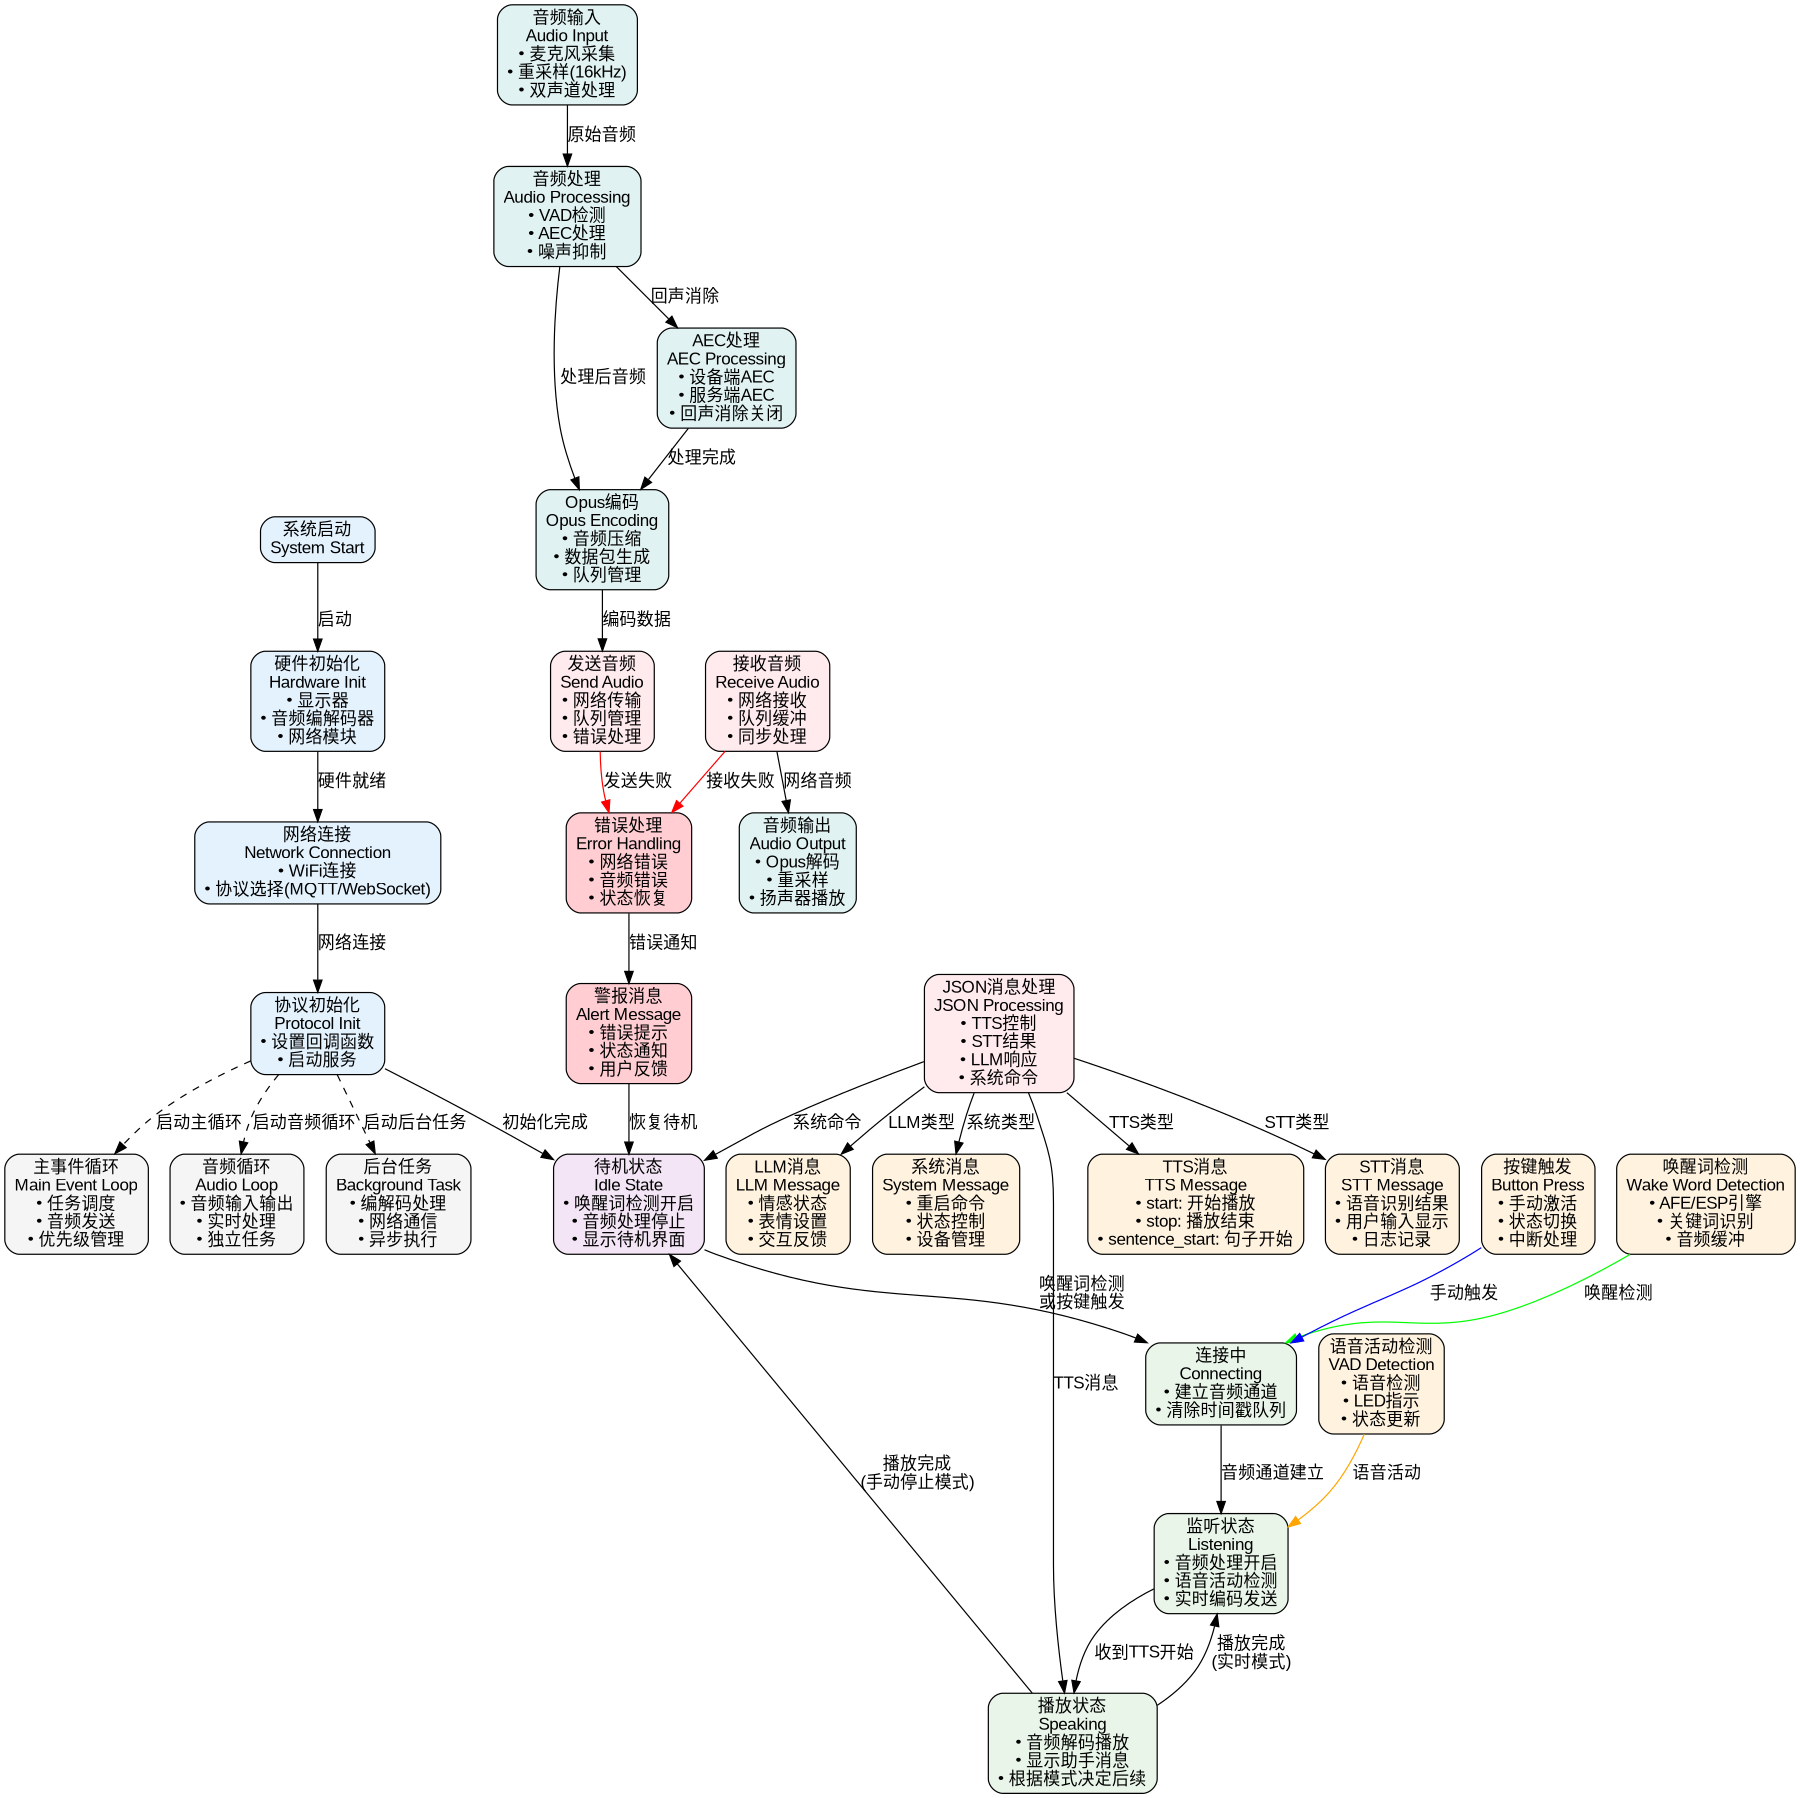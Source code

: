 // 小智ESP32语音聊天系统流程图
digraph {
	rankdir=TB size="12,16"
	node [fontname=Arial shape=box style="rounded,filled"]
	edge [fontname=Arial]
	start [label="系统启动\nSystem Start" fillcolor="#E3F2FD"]
	hw_init [label="硬件初始化\nHardware Init\n• 显示器\n• 音频编解码器\n• 网络模块" fillcolor="#E3F2FD"]
	network_init [label="网络连接\nNetwork Connection\n• WiFi连接\n• 协议选择(MQTT/WebSocket)" fillcolor="#E3F2FD"]
	protocol_init [label="协议初始化\nProtocol Init\n• 设置回调函数\n• 启动服务" fillcolor="#E3F2FD"]
	idle [label="待机状态\nIdle State\n• 唤醒词检测开启\n• 音频处理停止\n• 显示待机界面" fillcolor="#F3E5F5"]
	connecting [label="连接中\nConnecting\n• 建立音频通道\n• 清除时间戳队列" fillcolor="#E8F5E8"]
	listening [label="监听状态\nListening\n• 音频处理开启\n• 语音活动检测\n• 实时编码发送" fillcolor="#E8F5E8"]
	speaking [label="播放状态\nSpeaking\n• 音频解码播放\n• 显示助手消息\n• 根据模式决定后续" fillcolor="#E8F5E8"]
	audio_input [label="音频输入\nAudio Input\n• 麦克风采集\n• 重采样(16kHz)\n• 双声道处理" fillcolor="#E0F2F1"]
	audio_process [label="音频处理\nAudio Processing\n• VAD检测\n• AEC处理\n• 噪声抑制" fillcolor="#E0F2F1"]
	opus_encode [label="Opus编码\nOpus Encoding\n• 音频压缩\n• 数据包生成\n• 队列管理" fillcolor="#E0F2F1"]
	audio_output [label="音频输出\nAudio Output\n• Opus解码\n• 重采样\n• 扬声器播放" fillcolor="#E0F2F1"]
	send_audio [label="发送音频\nSend Audio\n• 网络传输\n• 队列管理\n• 错误处理" fillcolor="#FFEBEE"]
	recv_audio [label="接收音频\nReceive Audio\n• 网络接收\n• 队列缓冲\n• 同步处理" fillcolor="#FFEBEE"]
	json_process [label="JSON消息处理\nJSON Processing\n• TTS控制\n• STT结果\n• LLM响应\n• 系统命令" fillcolor="#FFEBEE"]
	wake_word [label="唤醒词检测\nWake Word Detection\n• AFE/ESP引擎\n• 关键词识别\n• 音频缓冲" fillcolor="#FFF3E0"]
	button_press [label="按键触发\nButton Press\n• 手动激活\n• 状态切换\n• 中断处理" fillcolor="#FFF3E0"]
	vad_detect [label="语音活动检测\nVAD Detection\n• 语音检测\n• LED指示\n• 状态更新" fillcolor="#FFF3E0"]
	start -> hw_init [label="启动"]
	hw_init -> network_init [label="硬件就绪"]
	network_init -> protocol_init [label="网络连接"]
	protocol_init -> idle [label="初始化完成"]
	idle -> connecting [label="唤醒词检测\n或按键触发"]
	connecting -> listening [label="音频通道建立"]
	listening -> speaking [label="收到TTS开始"]
	speaking -> idle [label="播放完成\n(手动停止模式)"]
	speaking -> listening [label="播放完成\n(实时模式)"]
	audio_input -> audio_process [label="原始音频"]
	audio_process -> opus_encode [label="处理后音频"]
	opus_encode -> send_audio [label="编码数据"]
	recv_audio -> audio_output [label="网络音频"]
	wake_word -> connecting [label="唤醒检测" color=green]
	button_press -> connecting [label="手动触发" color=blue]
	vad_detect -> listening [label="语音活动" color=orange]
	json_process -> speaking [label="TTS消息"]
	json_process -> idle [label="系统命令"]
	main_loop [label="主事件循环\nMain Event Loop\n• 任务调度\n• 音频发送\n• 优先级管理" fillcolor="#F5F5F5"]
	audio_loop [label="音频循环\nAudio Loop\n• 音频输入输出\n• 实时处理\n• 独立任务" fillcolor="#F5F5F5"]
	background_task [label="后台任务\nBackground Task\n• 编解码处理\n• 网络通信\n• 异步执行" fillcolor="#F5F5F5"]
	tts_msg [label="TTS消息\nTTS Message\n• start: 开始播放\n• stop: 播放结束\n• sentence_start: 句子开始" fillcolor="#FFF3E0"]
	stt_msg [label="STT消息\nSTT Message\n• 语音识别结果\n• 用户输入显示\n• 日志记录" fillcolor="#FFF3E0"]
	llm_msg [label="LLM消息\nLLM Message\n• 情感状态\n• 表情设置\n• 交互反馈" fillcolor="#FFF3E0"]
	system_msg [label="系统消息\nSystem Message\n• 重启命令\n• 状态控制\n• 设备管理" fillcolor="#FFF3E0"]
	error_handle [label="错误处理\nError Handling\n• 网络错误\n• 音频错误\n• 状态恢复" fillcolor="#FFCDD2"]
	alert_msg [label="警报消息\nAlert Message\n• 错误提示\n• 状态通知\n• 用户反馈" fillcolor="#FFCDD2"]
	aec_process [label="AEC处理\nAEC Processing\n• 设备端AEC\n• 服务端AEC\n• 回声消除关闭" fillcolor="#E0F2F1"]
	protocol_init -> main_loop [label="启动主循环" style=dashed]
	protocol_init -> audio_loop [label="启动音频循环" style=dashed]
	protocol_init -> background_task [label="启动后台任务" style=dashed]
	json_process -> tts_msg [label="TTS类型"]
	json_process -> stt_msg [label="STT类型"]
	json_process -> llm_msg [label="LLM类型"]
	json_process -> system_msg [label="系统类型"]
	send_audio -> error_handle [label="发送失败" color=red]
	recv_audio -> error_handle [label="接收失败" color=red]
	error_handle -> alert_msg [label="错误通知"]
	alert_msg -> idle [label="恢复待机"]
	audio_process -> aec_process [label="回声消除"]
	aec_process -> opus_encode [label="处理完成"]
	dpi=300
	bgcolor=white
}
